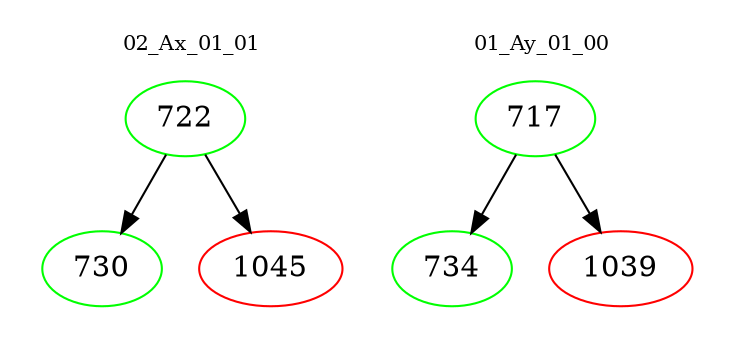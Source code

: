digraph{
subgraph cluster_0 {
color = white
label = "02_Ax_01_01";
fontsize=10;
T0_722 [label="722", color="green"]
T0_722 -> T0_730 [color="black"]
T0_730 [label="730", color="green"]
T0_722 -> T0_1045 [color="black"]
T0_1045 [label="1045", color="red"]
}
subgraph cluster_1 {
color = white
label = "01_Ay_01_00";
fontsize=10;
T1_717 [label="717", color="green"]
T1_717 -> T1_734 [color="black"]
T1_734 [label="734", color="green"]
T1_717 -> T1_1039 [color="black"]
T1_1039 [label="1039", color="red"]
}
}
